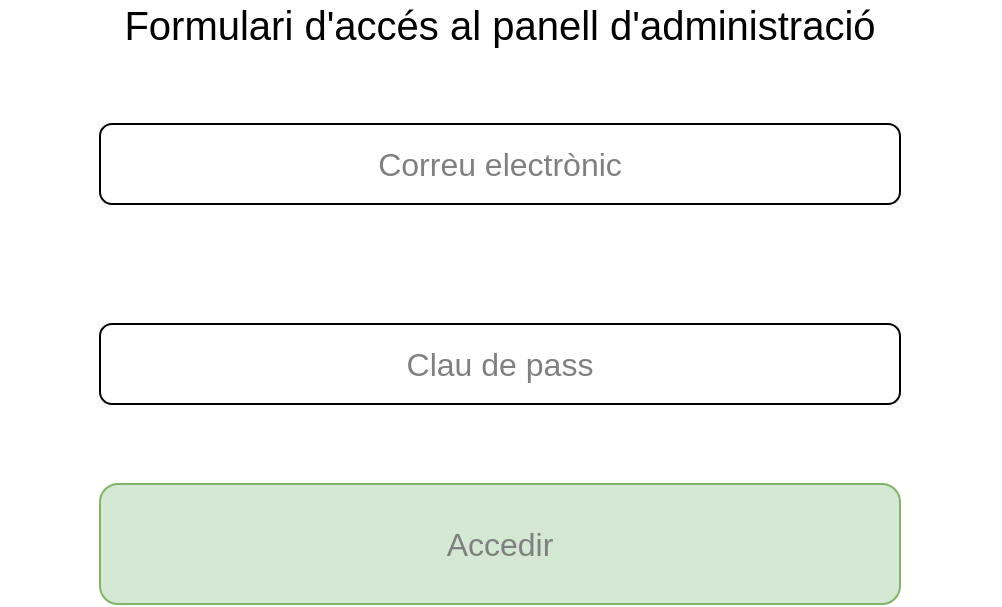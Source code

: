 <mxfile version="12.9.14" type="device" pages="2"><diagram id="Hor5pIVFUk4rTKArvQse" name="Form_ Acces"><mxGraphModel dx="1862" dy="1818" grid="1" gridSize="10" guides="1" tooltips="1" connect="1" arrows="1" fold="1" page="1" pageScale="1" pageWidth="827" pageHeight="1169" math="0" shadow="0"><root><mxCell id="0"/><mxCell id="1" parent="0"/><mxCell id="j_F6QiqJ7fm2ypUOR40y-1" value="" style="rounded=1;whiteSpace=wrap;html=1;" vertex="1" parent="1"><mxGeometry x="220" y="370" width="400" height="40" as="geometry"/></mxCell><mxCell id="j_F6QiqJ7fm2ypUOR40y-2" value="" style="rounded=1;whiteSpace=wrap;html=1;" vertex="1" parent="1"><mxGeometry x="220" y="470" width="400" height="40" as="geometry"/></mxCell><mxCell id="j_F6QiqJ7fm2ypUOR40y-7" value="" style="rounded=1;whiteSpace=wrap;html=1;fillColor=#d5e8d4;strokeColor=#82b366;" vertex="1" parent="1"><mxGeometry x="220" y="550" width="400" height="60" as="geometry"/></mxCell><mxCell id="j_F6QiqJ7fm2ypUOR40y-11" value="&lt;font style=&quot;font-size: 16px&quot; color=&quot;#808080&quot;&gt;Correu electrònic&lt;/font&gt;" style="text;html=1;strokeColor=none;fillColor=none;align=center;verticalAlign=middle;whiteSpace=wrap;rounded=0;strokeWidth=2;glass=1;" vertex="1" parent="1"><mxGeometry x="260" y="380" width="320" height="20" as="geometry"/></mxCell><mxCell id="j_F6QiqJ7fm2ypUOR40y-12" value="&lt;font style=&quot;font-size: 16px&quot; color=&quot;#808080&quot;&gt;Clau de pass&lt;/font&gt;" style="text;html=1;strokeColor=none;fillColor=none;align=center;verticalAlign=middle;whiteSpace=wrap;rounded=0;strokeWidth=2;glass=1;" vertex="1" parent="1"><mxGeometry x="260" y="480" width="320" height="20" as="geometry"/></mxCell><mxCell id="j_F6QiqJ7fm2ypUOR40y-13" value="&lt;font style=&quot;font-size: 16px&quot; color=&quot;#808080&quot;&gt;Accedir&lt;br&gt;&lt;/font&gt;" style="text;html=1;strokeColor=none;fillColor=none;align=center;verticalAlign=middle;whiteSpace=wrap;rounded=0;strokeWidth=2;glass=1;" vertex="1" parent="1"><mxGeometry x="260" y="570" width="320" height="20" as="geometry"/></mxCell><mxCell id="j_F6QiqJ7fm2ypUOR40y-14" value="&lt;font style=&quot;font-size: 20px&quot;&gt;Formulari d'accés al panell d'administració&lt;/font&gt;" style="text;html=1;strokeColor=none;fillColor=none;align=center;verticalAlign=middle;whiteSpace=wrap;rounded=0;glass=1;" vertex="1" parent="1"><mxGeometry x="170" y="310" width="500" height="20" as="geometry"/></mxCell></root></mxGraphModel></diagram><diagram id="ef57xrKNIzUUngSrZ9b4" name="Page-2"><mxGraphModel dx="642" dy="627" grid="1" gridSize="10" guides="1" tooltips="1" connect="1" arrows="1" fold="1" page="1" pageScale="1" pageWidth="827" pageHeight="1169" math="0" shadow="0"><root><mxCell id="QJRY_8Ix0DbWHQPmom08-0"/><mxCell id="QJRY_8Ix0DbWHQPmom08-1" parent="QJRY_8Ix0DbWHQPmom08-0"/><mxCell id="vwAkD1zmxQhVUnOyDq0q-24" value="" style="rounded=0;whiteSpace=wrap;html=1;glass=0;strokeColor=#333333;strokeWidth=2;fontSize=18;align=left;" vertex="1" parent="QJRY_8Ix0DbWHQPmom08-1"><mxGeometry x="180" y="10" width="510" height="360" as="geometry"/></mxCell><mxCell id="vwAkD1zmxQhVUnOyDq0q-0" value="Secció: " style="text;html=1;strokeColor=none;fillColor=none;align=left;verticalAlign=middle;whiteSpace=wrap;rounded=0;glass=0;" vertex="1" parent="QJRY_8Ix0DbWHQPmom08-1"><mxGeometry x="210" y="70" width="40" height="20" as="geometry"/></mxCell><mxCell id="vwAkD1zmxQhVUnOyDq0q-3" value="" style="group" vertex="1" connectable="0" parent="QJRY_8Ix0DbWHQPmom08-1"><mxGeometry x="300" y="70" width="120" height="20" as="geometry"/></mxCell><mxCell id="c20ihT0ishz1RV-5rSwg-1" value="" style="rounded=1;whiteSpace=wrap;html=1;glass=0;strokeWidth=2;strokeColor=#333333;" vertex="1" parent="vwAkD1zmxQhVUnOyDq0q-3"><mxGeometry width="120" height="20" as="geometry"/></mxCell><mxCell id="vwAkD1zmxQhVUnOyDq0q-1" value="" style="triangle;whiteSpace=wrap;html=1;rounded=1;glass=0;strokeColor=#333333;strokeWidth=2;rotation=90;" vertex="1" parent="vwAkD1zmxQhVUnOyDq0q-3"><mxGeometry x="100" y="-1.5" width="10" height="25" as="geometry"/></mxCell><mxCell id="vwAkD1zmxQhVUnOyDq0q-4" value="Nom Projecte: " style="text;html=1;strokeColor=none;fillColor=none;align=left;verticalAlign=middle;whiteSpace=wrap;rounded=0;glass=0;" vertex="1" parent="QJRY_8Ix0DbWHQPmom08-1"><mxGeometry x="210" y="100" width="100" height="20" as="geometry"/></mxCell><mxCell id="vwAkD1zmxQhVUnOyDq0q-5" value="" style="group" vertex="1" connectable="0" parent="QJRY_8Ix0DbWHQPmom08-1"><mxGeometry x="300" y="100" width="120" height="20" as="geometry"/></mxCell><mxCell id="vwAkD1zmxQhVUnOyDq0q-6" value="" style="rounded=1;whiteSpace=wrap;html=1;glass=0;strokeWidth=2;strokeColor=#333333;" vertex="1" parent="vwAkD1zmxQhVUnOyDq0q-5"><mxGeometry width="120" height="20" as="geometry"/></mxCell><mxCell id="vwAkD1zmxQhVUnOyDq0q-9" value="Descripció:" style="text;html=1;strokeColor=none;fillColor=none;align=left;verticalAlign=middle;whiteSpace=wrap;rounded=0;glass=0;" vertex="1" parent="QJRY_8Ix0DbWHQPmom08-1"><mxGeometry x="210" y="131" width="100" height="20" as="geometry"/></mxCell><mxCell id="vwAkD1zmxQhVUnOyDq0q-11" value="" style="group" vertex="1" connectable="0" parent="QJRY_8Ix0DbWHQPmom08-1"><mxGeometry x="300" y="131" width="270" height="100" as="geometry"/></mxCell><mxCell id="vwAkD1zmxQhVUnOyDq0q-12" value="" style="rounded=1;whiteSpace=wrap;html=1;glass=0;strokeWidth=2;strokeColor=#333333;" vertex="1" parent="vwAkD1zmxQhVUnOyDq0q-11"><mxGeometry width="270" height="100" as="geometry"/></mxCell><mxCell id="vwAkD1zmxQhVUnOyDq0q-13" value="CREAR PROJECTE" style="text;html=1;strokeColor=none;fillColor=none;align=left;verticalAlign=middle;whiteSpace=wrap;rounded=0;glass=0;fontStyle=1;fontSize=18;" vertex="1" parent="QJRY_8Ix0DbWHQPmom08-1"><mxGeometry x="210" y="30" width="280" height="20" as="geometry"/></mxCell><mxCell id="vwAkD1zmxQhVUnOyDq0q-14" value="Vídeo:" style="text;html=1;strokeColor=none;fillColor=none;align=left;verticalAlign=middle;whiteSpace=wrap;rounded=0;glass=0;" vertex="1" parent="QJRY_8Ix0DbWHQPmom08-1"><mxGeometry x="210" y="243" width="100" height="20" as="geometry"/></mxCell><mxCell id="vwAkD1zmxQhVUnOyDq0q-15" value="" style="rounded=1;whiteSpace=wrap;html=1;glass=0;strokeWidth=2;strokeColor=#333333;" vertex="1" parent="QJRY_8Ix0DbWHQPmom08-1"><mxGeometry x="300" y="243" width="120" height="20" as="geometry"/></mxCell><mxCell id="vwAkD1zmxQhVUnOyDq0q-16" value="" style="rounded=1;whiteSpace=wrap;html=1;glass=0;strokeWidth=2;strokeColor=#333333;" vertex="1" parent="QJRY_8Ix0DbWHQPmom08-1"><mxGeometry x="440" y="243" width="50" height="20" as="geometry"/></mxCell><mxCell id="vwAkD1zmxQhVUnOyDq0q-17" value="Pujar" style="text;html=1;strokeColor=none;fillColor=none;align=center;verticalAlign=middle;whiteSpace=wrap;rounded=0;glass=0;" vertex="1" parent="QJRY_8Ix0DbWHQPmom08-1"><mxGeometry x="445" y="243" width="40" height="20" as="geometry"/></mxCell><mxCell id="vwAkD1zmxQhVUnOyDq0q-18" value="Imatge:" style="text;html=1;strokeColor=none;fillColor=none;align=left;verticalAlign=middle;whiteSpace=wrap;rounded=0;glass=0;" vertex="1" parent="QJRY_8Ix0DbWHQPmom08-1"><mxGeometry x="210" y="273" width="100" height="20" as="geometry"/></mxCell><mxCell id="vwAkD1zmxQhVUnOyDq0q-19" value="" style="rounded=1;whiteSpace=wrap;html=1;glass=0;strokeWidth=2;strokeColor=#333333;" vertex="1" parent="QJRY_8Ix0DbWHQPmom08-1"><mxGeometry x="300" y="273" width="120" height="20" as="geometry"/></mxCell><mxCell id="vwAkD1zmxQhVUnOyDq0q-20" value="" style="rounded=1;whiteSpace=wrap;html=1;glass=0;strokeWidth=2;strokeColor=#333333;" vertex="1" parent="QJRY_8Ix0DbWHQPmom08-1"><mxGeometry x="440" y="273" width="50" height="20" as="geometry"/></mxCell><mxCell id="vwAkD1zmxQhVUnOyDq0q-21" value="Pujar" style="text;html=1;strokeColor=none;fillColor=none;align=center;verticalAlign=middle;whiteSpace=wrap;rounded=0;glass=0;" vertex="1" parent="QJRY_8Ix0DbWHQPmom08-1"><mxGeometry x="445" y="273" width="40" height="20" as="geometry"/></mxCell><mxCell id="vwAkD1zmxQhVUnOyDq0q-22" value="" style="rounded=1;whiteSpace=wrap;html=1;glass=0;strokeWidth=2;strokeColor=#333333;" vertex="1" parent="QJRY_8Ix0DbWHQPmom08-1"><mxGeometry x="210" y="330" width="50" height="20" as="geometry"/></mxCell><mxCell id="vwAkD1zmxQhVUnOyDq0q-23" value="Crear" style="text;html=1;strokeColor=none;fillColor=none;align=center;verticalAlign=middle;whiteSpace=wrap;rounded=0;glass=0;" vertex="1" parent="QJRY_8Ix0DbWHQPmom08-1"><mxGeometry x="215" y="330" width="40" height="20" as="geometry"/></mxCell><mxCell id="5F0oi8GGYY20RBy0y9JW-0" value="" style="rounded=0;whiteSpace=wrap;html=1;glass=0;strokeColor=#333333;strokeWidth=2;fontSize=18;align=left;" vertex="1" parent="QJRY_8Ix0DbWHQPmom08-1"><mxGeometry x="180" y="405" width="510" height="360" as="geometry"/></mxCell><mxCell id="5F0oi8GGYY20RBy0y9JW-1" value="Projecte: " style="text;html=1;strokeColor=none;fillColor=none;align=left;verticalAlign=middle;whiteSpace=wrap;rounded=0;glass=0;" vertex="1" parent="QJRY_8Ix0DbWHQPmom08-1"><mxGeometry x="210" y="465" width="40" height="20" as="geometry"/></mxCell><mxCell id="5F0oi8GGYY20RBy0y9JW-2" value="" style="group" vertex="1" connectable="0" parent="QJRY_8Ix0DbWHQPmom08-1"><mxGeometry x="300" y="465" width="120" height="20" as="geometry"/></mxCell><mxCell id="5F0oi8GGYY20RBy0y9JW-3" value="" style="rounded=1;whiteSpace=wrap;html=1;glass=0;strokeWidth=2;strokeColor=#333333;" vertex="1" parent="5F0oi8GGYY20RBy0y9JW-2"><mxGeometry width="120" height="20" as="geometry"/></mxCell><mxCell id="5F0oi8GGYY20RBy0y9JW-4" value="" style="triangle;whiteSpace=wrap;html=1;rounded=1;glass=0;strokeColor=#333333;strokeWidth=2;rotation=90;" vertex="1" parent="5F0oi8GGYY20RBy0y9JW-2"><mxGeometry x="100" y="-1.5" width="10" height="25" as="geometry"/></mxCell><mxCell id="5F0oi8GGYY20RBy0y9JW-5" value="Nom Projecte: " style="text;html=1;strokeColor=none;fillColor=none;align=left;verticalAlign=middle;whiteSpace=wrap;rounded=0;glass=0;" vertex="1" parent="QJRY_8Ix0DbWHQPmom08-1"><mxGeometry x="210" y="495" width="100" height="20" as="geometry"/></mxCell><mxCell id="5F0oi8GGYY20RBy0y9JW-6" value="" style="group" vertex="1" connectable="0" parent="QJRY_8Ix0DbWHQPmom08-1"><mxGeometry x="300" y="495" width="120" height="20" as="geometry"/></mxCell><mxCell id="5F0oi8GGYY20RBy0y9JW-7" value="" style="rounded=1;whiteSpace=wrap;html=1;glass=0;strokeWidth=2;strokeColor=#333333;" vertex="1" parent="5F0oi8GGYY20RBy0y9JW-6"><mxGeometry width="120" height="20" as="geometry"/></mxCell><mxCell id="5F0oi8GGYY20RBy0y9JW-8" value="Descripció:" style="text;html=1;strokeColor=none;fillColor=none;align=left;verticalAlign=middle;whiteSpace=wrap;rounded=0;glass=0;" vertex="1" parent="QJRY_8Ix0DbWHQPmom08-1"><mxGeometry x="210" y="526" width="100" height="20" as="geometry"/></mxCell><mxCell id="5F0oi8GGYY20RBy0y9JW-9" value="" style="group" vertex="1" connectable="0" parent="QJRY_8Ix0DbWHQPmom08-1"><mxGeometry x="300" y="526" width="270" height="100" as="geometry"/></mxCell><mxCell id="5F0oi8GGYY20RBy0y9JW-10" value="" style="rounded=1;whiteSpace=wrap;html=1;glass=0;strokeWidth=2;strokeColor=#333333;" vertex="1" parent="5F0oi8GGYY20RBy0y9JW-9"><mxGeometry width="270" height="100" as="geometry"/></mxCell><mxCell id="5F0oi8GGYY20RBy0y9JW-11" value="EDITAR PROJECTE" style="text;html=1;strokeColor=none;fillColor=none;align=left;verticalAlign=middle;whiteSpace=wrap;rounded=0;glass=0;fontStyle=1;fontSize=18;" vertex="1" parent="QJRY_8Ix0DbWHQPmom08-1"><mxGeometry x="210" y="425" width="280" height="20" as="geometry"/></mxCell><mxCell id="5F0oi8GGYY20RBy0y9JW-12" value="Vídeo:" style="text;html=1;strokeColor=none;fillColor=none;align=left;verticalAlign=middle;whiteSpace=wrap;rounded=0;glass=0;" vertex="1" parent="QJRY_8Ix0DbWHQPmom08-1"><mxGeometry x="210" y="638" width="100" height="20" as="geometry"/></mxCell><mxCell id="5F0oi8GGYY20RBy0y9JW-13" value="" style="rounded=1;whiteSpace=wrap;html=1;glass=0;strokeWidth=2;strokeColor=#333333;" vertex="1" parent="QJRY_8Ix0DbWHQPmom08-1"><mxGeometry x="300" y="638" width="120" height="20" as="geometry"/></mxCell><mxCell id="5F0oi8GGYY20RBy0y9JW-14" value="" style="rounded=1;whiteSpace=wrap;html=1;glass=0;strokeWidth=2;strokeColor=#333333;" vertex="1" parent="QJRY_8Ix0DbWHQPmom08-1"><mxGeometry x="440" y="638" width="50" height="20" as="geometry"/></mxCell><mxCell id="5F0oi8GGYY20RBy0y9JW-15" value="Pujar" style="text;html=1;strokeColor=none;fillColor=none;align=center;verticalAlign=middle;whiteSpace=wrap;rounded=0;glass=0;" vertex="1" parent="QJRY_8Ix0DbWHQPmom08-1"><mxGeometry x="445" y="638" width="40" height="20" as="geometry"/></mxCell><mxCell id="5F0oi8GGYY20RBy0y9JW-16" value="Imatge:" style="text;html=1;strokeColor=none;fillColor=none;align=left;verticalAlign=middle;whiteSpace=wrap;rounded=0;glass=0;" vertex="1" parent="QJRY_8Ix0DbWHQPmom08-1"><mxGeometry x="210" y="668" width="100" height="20" as="geometry"/></mxCell><mxCell id="5F0oi8GGYY20RBy0y9JW-17" value="" style="rounded=1;whiteSpace=wrap;html=1;glass=0;strokeWidth=2;strokeColor=#333333;" vertex="1" parent="QJRY_8Ix0DbWHQPmom08-1"><mxGeometry x="300" y="668" width="120" height="20" as="geometry"/></mxCell><mxCell id="5F0oi8GGYY20RBy0y9JW-18" value="" style="rounded=1;whiteSpace=wrap;html=1;glass=0;strokeWidth=2;strokeColor=#333333;" vertex="1" parent="QJRY_8Ix0DbWHQPmom08-1"><mxGeometry x="440" y="668" width="50" height="20" as="geometry"/></mxCell><mxCell id="5F0oi8GGYY20RBy0y9JW-19" value="Pujar" style="text;html=1;strokeColor=none;fillColor=none;align=center;verticalAlign=middle;whiteSpace=wrap;rounded=0;glass=0;" vertex="1" parent="QJRY_8Ix0DbWHQPmom08-1"><mxGeometry x="445" y="668" width="40" height="20" as="geometry"/></mxCell><mxCell id="5F0oi8GGYY20RBy0y9JW-20" value="" style="rounded=1;whiteSpace=wrap;html=1;glass=0;strokeWidth=2;strokeColor=#333333;" vertex="1" parent="QJRY_8Ix0DbWHQPmom08-1"><mxGeometry x="210" y="725" width="50" height="20" as="geometry"/></mxCell><mxCell id="5F0oi8GGYY20RBy0y9JW-21" value="Editar" style="text;html=1;strokeColor=none;fillColor=none;align=center;verticalAlign=middle;whiteSpace=wrap;rounded=0;glass=0;" vertex="1" parent="QJRY_8Ix0DbWHQPmom08-1"><mxGeometry x="215" y="725" width="40" height="20" as="geometry"/></mxCell><mxCell id="5F0oi8GGYY20RBy0y9JW-22" value="" style="rounded=0;whiteSpace=wrap;html=1;glass=0;strokeColor=#333333;strokeWidth=2;fontSize=18;align=left;" vertex="1" parent="QJRY_8Ix0DbWHQPmom08-1"><mxGeometry x="180" y="780" width="510" height="360" as="geometry"/></mxCell><mxCell id="5F0oi8GGYY20RBy0y9JW-23" value="Afegir secció: " style="text;html=1;strokeColor=none;fillColor=none;align=left;verticalAlign=middle;whiteSpace=wrap;rounded=0;glass=0;" vertex="1" parent="QJRY_8Ix0DbWHQPmom08-1"><mxGeometry x="210" y="840" width="80" height="20" as="geometry"/></mxCell><mxCell id="5F0oi8GGYY20RBy0y9JW-24" value="" style="group" vertex="1" connectable="0" parent="QJRY_8Ix0DbWHQPmom08-1"><mxGeometry x="300" y="840" width="120" height="20" as="geometry"/></mxCell><mxCell id="5F0oi8GGYY20RBy0y9JW-25" value="" style="rounded=1;whiteSpace=wrap;html=1;glass=0;strokeWidth=2;strokeColor=#333333;" vertex="1" parent="5F0oi8GGYY20RBy0y9JW-24"><mxGeometry width="120" height="20" as="geometry"/></mxCell><mxCell id="5F0oi8GGYY20RBy0y9JW-28" value="" style="group" vertex="1" connectable="0" parent="QJRY_8Ix0DbWHQPmom08-1"><mxGeometry x="210" y="930" width="120" height="20" as="geometry"/></mxCell><mxCell id="5F0oi8GGYY20RBy0y9JW-29" value="" style="rounded=1;whiteSpace=wrap;html=1;glass=0;strokeWidth=2;strokeColor=#333333;" vertex="1" parent="5F0oi8GGYY20RBy0y9JW-28"><mxGeometry width="120" height="20" as="geometry"/></mxCell><mxCell id="5F0oi8GGYY20RBy0y9JW-44" value="&lt;font style=&quot;font-size: 12px;&quot; color=&quot;#808080&quot;&gt;seccio1&lt;/font&gt;" style="text;html=1;strokeColor=none;fillColor=none;align=center;verticalAlign=middle;whiteSpace=wrap;rounded=0;glass=0;fontSize=12;" vertex="1" parent="5F0oi8GGYY20RBy0y9JW-28"><mxGeometry x="10" width="40" height="20" as="geometry"/></mxCell><mxCell id="5F0oi8GGYY20RBy0y9JW-30" value="Seccions actuals:" style="text;html=1;strokeColor=none;fillColor=none;align=left;verticalAlign=middle;whiteSpace=wrap;rounded=0;glass=0;" vertex="1" parent="QJRY_8Ix0DbWHQPmom08-1"><mxGeometry x="210" y="901" width="100" height="20" as="geometry"/></mxCell><mxCell id="5F0oi8GGYY20RBy0y9JW-33" value="CREAR / EDITAR SECCIÓ" style="text;html=1;strokeColor=none;fillColor=none;align=left;verticalAlign=middle;whiteSpace=wrap;rounded=0;glass=0;fontStyle=1;fontSize=18;" vertex="1" parent="QJRY_8Ix0DbWHQPmom08-1"><mxGeometry x="210" y="800" width="280" height="20" as="geometry"/></mxCell><mxCell id="5F0oi8GGYY20RBy0y9JW-42" value="" style="rounded=1;whiteSpace=wrap;html=1;glass=0;strokeWidth=2;strokeColor=#333333;" vertex="1" parent="QJRY_8Ix0DbWHQPmom08-1"><mxGeometry x="435" y="840" width="50" height="20" as="geometry"/></mxCell><mxCell id="5F0oi8GGYY20RBy0y9JW-43" value="Afegir" style="text;html=1;strokeColor=none;fillColor=none;align=center;verticalAlign=middle;whiteSpace=wrap;rounded=0;glass=0;" vertex="1" parent="QJRY_8Ix0DbWHQPmom08-1"><mxGeometry x="440" y="840" width="40" height="20" as="geometry"/></mxCell><mxCell id="5F0oi8GGYY20RBy0y9JW-45" value="" style="rounded=1;whiteSpace=wrap;html=1;glass=0;strokeColor=#333333;strokeWidth=2;fontSize=12;align=left;" vertex="1" parent="QJRY_8Ix0DbWHQPmom08-1"><mxGeometry x="350" y="930" width="20" height="20" as="geometry"/></mxCell><mxCell id="5F0oi8GGYY20RBy0y9JW-46" value="V" style="text;html=1;strokeColor=none;fillColor=none;align=center;verticalAlign=middle;whiteSpace=wrap;rounded=0;glass=0;fontSize=12;" vertex="1" parent="QJRY_8Ix0DbWHQPmom08-1"><mxGeometry x="340" y="930" width="40" height="20" as="geometry"/></mxCell><mxCell id="5F0oi8GGYY20RBy0y9JW-47" value="Publicar" style="text;html=1;strokeColor=none;fillColor=none;align=left;verticalAlign=middle;whiteSpace=wrap;rounded=0;glass=0;fontSize=12;" vertex="1" parent="QJRY_8Ix0DbWHQPmom08-1"><mxGeometry x="380" y="930" width="110" height="20" as="geometry"/></mxCell><mxCell id="5F0oi8GGYY20RBy0y9JW-48" value="" style="group" vertex="1" connectable="0" parent="QJRY_8Ix0DbWHQPmom08-1"><mxGeometry x="210" y="960" width="120" height="20" as="geometry"/></mxCell><mxCell id="5F0oi8GGYY20RBy0y9JW-49" value="" style="rounded=1;whiteSpace=wrap;html=1;glass=0;strokeWidth=2;strokeColor=#333333;" vertex="1" parent="5F0oi8GGYY20RBy0y9JW-48"><mxGeometry width="120" height="20" as="geometry"/></mxCell><mxCell id="5F0oi8GGYY20RBy0y9JW-50" value="&lt;font style=&quot;font-size: 12px&quot; color=&quot;#808080&quot;&gt;seccio2&lt;/font&gt;" style="text;html=1;strokeColor=none;fillColor=none;align=center;verticalAlign=middle;whiteSpace=wrap;rounded=0;glass=0;fontSize=12;" vertex="1" parent="5F0oi8GGYY20RBy0y9JW-48"><mxGeometry x="10" width="40" height="20" as="geometry"/></mxCell><mxCell id="5F0oi8GGYY20RBy0y9JW-52" value="Publicar" style="text;html=1;strokeColor=none;fillColor=none;align=left;verticalAlign=middle;whiteSpace=wrap;rounded=0;glass=0;fontSize=12;" vertex="1" parent="QJRY_8Ix0DbWHQPmom08-1"><mxGeometry x="380" y="960" width="110" height="20" as="geometry"/></mxCell><mxCell id="5F0oi8GGYY20RBy0y9JW-56" value="" style="rounded=1;whiteSpace=wrap;html=1;glass=0;strokeColor=#333333;strokeWidth=2;fontSize=12;align=left;" vertex="1" parent="QJRY_8Ix0DbWHQPmom08-1"><mxGeometry x="350" y="960" width="20" height="20" as="geometry"/></mxCell><mxCell id="5F0oi8GGYY20RBy0y9JW-59" value="" style="rounded=1;whiteSpace=wrap;html=1;glass=0;strokeWidth=2;strokeColor=#333333;" vertex="1" parent="QJRY_8Ix0DbWHQPmom08-1"><mxGeometry x="300" y="705" width="20" height="20" as="geometry"/></mxCell><mxCell id="5F0oi8GGYY20RBy0y9JW-60" value="Publicar" style="text;html=1;strokeColor=none;fillColor=none;align=left;verticalAlign=middle;whiteSpace=wrap;rounded=0;glass=0;fontSize=12;" vertex="1" parent="QJRY_8Ix0DbWHQPmom08-1"><mxGeometry x="330" y="705" width="110" height="20" as="geometry"/></mxCell><mxCell id="5F0oi8GGYY20RBy0y9JW-61" value="V" style="text;html=1;strokeColor=none;fillColor=none;align=center;verticalAlign=middle;whiteSpace=wrap;rounded=0;glass=0;fontSize=12;" vertex="1" parent="QJRY_8Ix0DbWHQPmom08-1"><mxGeometry x="290" y="705" width="40" height="20" as="geometry"/></mxCell></root></mxGraphModel></diagram></mxfile>
